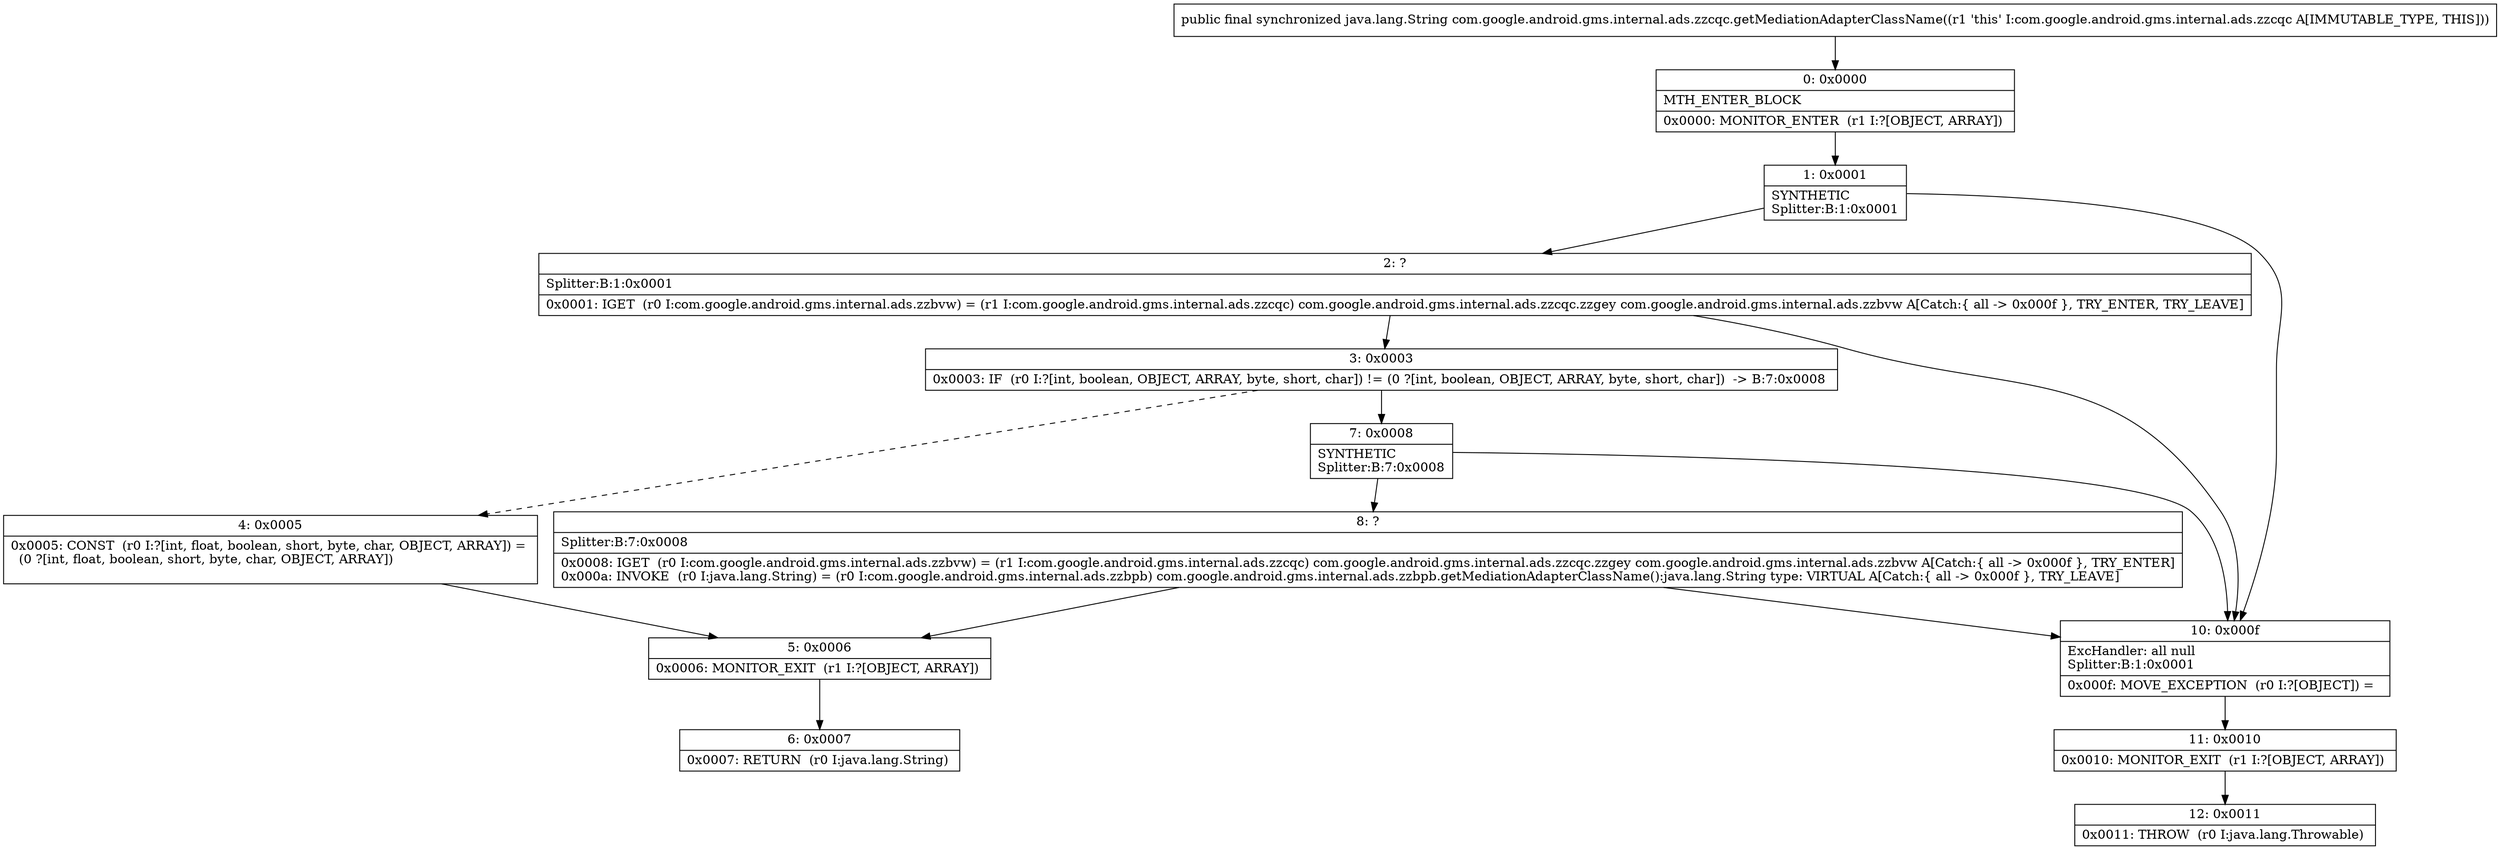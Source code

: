 digraph "CFG forcom.google.android.gms.internal.ads.zzcqc.getMediationAdapterClassName()Ljava\/lang\/String;" {
Node_0 [shape=record,label="{0\:\ 0x0000|MTH_ENTER_BLOCK\l|0x0000: MONITOR_ENTER  (r1 I:?[OBJECT, ARRAY]) \l}"];
Node_1 [shape=record,label="{1\:\ 0x0001|SYNTHETIC\lSplitter:B:1:0x0001\l}"];
Node_2 [shape=record,label="{2\:\ ?|Splitter:B:1:0x0001\l|0x0001: IGET  (r0 I:com.google.android.gms.internal.ads.zzbvw) = (r1 I:com.google.android.gms.internal.ads.zzcqc) com.google.android.gms.internal.ads.zzcqc.zzgey com.google.android.gms.internal.ads.zzbvw A[Catch:\{ all \-\> 0x000f \}, TRY_ENTER, TRY_LEAVE]\l}"];
Node_3 [shape=record,label="{3\:\ 0x0003|0x0003: IF  (r0 I:?[int, boolean, OBJECT, ARRAY, byte, short, char]) != (0 ?[int, boolean, OBJECT, ARRAY, byte, short, char])  \-\> B:7:0x0008 \l}"];
Node_4 [shape=record,label="{4\:\ 0x0005|0x0005: CONST  (r0 I:?[int, float, boolean, short, byte, char, OBJECT, ARRAY]) = \l  (0 ?[int, float, boolean, short, byte, char, OBJECT, ARRAY])\l \l}"];
Node_5 [shape=record,label="{5\:\ 0x0006|0x0006: MONITOR_EXIT  (r1 I:?[OBJECT, ARRAY]) \l}"];
Node_6 [shape=record,label="{6\:\ 0x0007|0x0007: RETURN  (r0 I:java.lang.String) \l}"];
Node_7 [shape=record,label="{7\:\ 0x0008|SYNTHETIC\lSplitter:B:7:0x0008\l}"];
Node_8 [shape=record,label="{8\:\ ?|Splitter:B:7:0x0008\l|0x0008: IGET  (r0 I:com.google.android.gms.internal.ads.zzbvw) = (r1 I:com.google.android.gms.internal.ads.zzcqc) com.google.android.gms.internal.ads.zzcqc.zzgey com.google.android.gms.internal.ads.zzbvw A[Catch:\{ all \-\> 0x000f \}, TRY_ENTER]\l0x000a: INVOKE  (r0 I:java.lang.String) = (r0 I:com.google.android.gms.internal.ads.zzbpb) com.google.android.gms.internal.ads.zzbpb.getMediationAdapterClassName():java.lang.String type: VIRTUAL A[Catch:\{ all \-\> 0x000f \}, TRY_LEAVE]\l}"];
Node_10 [shape=record,label="{10\:\ 0x000f|ExcHandler: all null\lSplitter:B:1:0x0001\l|0x000f: MOVE_EXCEPTION  (r0 I:?[OBJECT]) =  \l}"];
Node_11 [shape=record,label="{11\:\ 0x0010|0x0010: MONITOR_EXIT  (r1 I:?[OBJECT, ARRAY]) \l}"];
Node_12 [shape=record,label="{12\:\ 0x0011|0x0011: THROW  (r0 I:java.lang.Throwable) \l}"];
MethodNode[shape=record,label="{public final synchronized java.lang.String com.google.android.gms.internal.ads.zzcqc.getMediationAdapterClassName((r1 'this' I:com.google.android.gms.internal.ads.zzcqc A[IMMUTABLE_TYPE, THIS])) }"];
MethodNode -> Node_0;
Node_0 -> Node_1;
Node_1 -> Node_2;
Node_1 -> Node_10;
Node_2 -> Node_3;
Node_2 -> Node_10;
Node_3 -> Node_4[style=dashed];
Node_3 -> Node_7;
Node_4 -> Node_5;
Node_5 -> Node_6;
Node_7 -> Node_8;
Node_7 -> Node_10;
Node_8 -> Node_10;
Node_8 -> Node_5;
Node_10 -> Node_11;
Node_11 -> Node_12;
}

